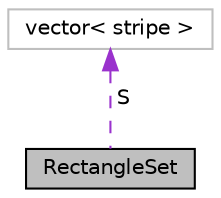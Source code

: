digraph "RectangleSet"
{
 // LATEX_PDF_SIZE
  edge [fontname="Helvetica",fontsize="10",labelfontname="Helvetica",labelfontsize="10"];
  node [fontname="Helvetica",fontsize="10",shape=record];
  Node1 [label="RectangleSet",height=0.2,width=0.4,color="black", fillcolor="grey75", style="filled", fontcolor="black",tooltip=" "];
  Node2 -> Node1 [dir="back",color="darkorchid3",fontsize="10",style="dashed",label=" S" ,fontname="Helvetica"];
  Node2 [label="vector\< stripe \>",height=0.2,width=0.4,color="grey75", fillcolor="white", style="filled",tooltip=" "];
}
